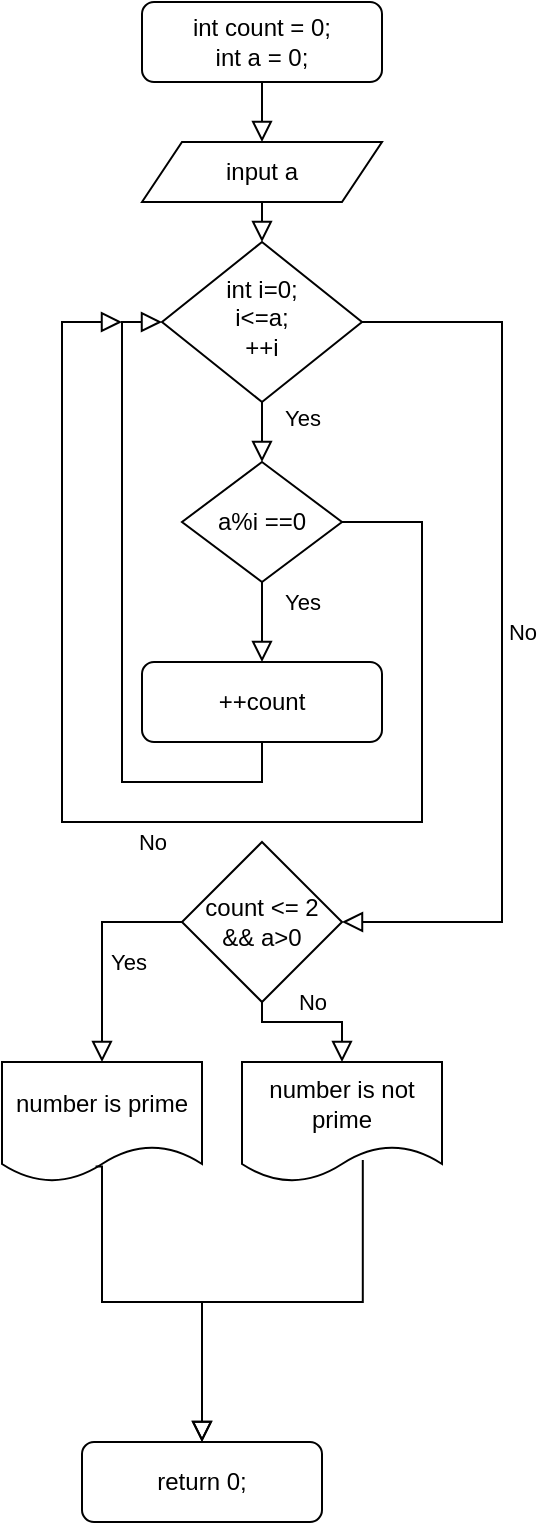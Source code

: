 <mxfile version="14.6.13" type="device"><diagram id="C5RBs43oDa-KdzZeNtuy" name="Page-1"><mxGraphModel dx="1024" dy="592" grid="1" gridSize="10" guides="1" tooltips="1" connect="1" arrows="1" fold="1" page="1" pageScale="1" pageWidth="827" pageHeight="1169" math="0" shadow="0"><root><mxCell id="WIyWlLk6GJQsqaUBKTNV-0"/><mxCell id="WIyWlLk6GJQsqaUBKTNV-1" parent="WIyWlLk6GJQsqaUBKTNV-0"/><mxCell id="WIyWlLk6GJQsqaUBKTNV-2" value="" style="rounded=0;html=1;jettySize=auto;orthogonalLoop=1;fontSize=11;endArrow=block;endFill=0;endSize=8;strokeWidth=1;shadow=0;labelBackgroundColor=none;edgeStyle=orthogonalEdgeStyle;" parent="WIyWlLk6GJQsqaUBKTNV-1" source="WIyWlLk6GJQsqaUBKTNV-3" edge="1"><mxGeometry relative="1" as="geometry"><mxPoint x="220" y="80" as="targetPoint"/></mxGeometry></mxCell><mxCell id="WIyWlLk6GJQsqaUBKTNV-3" value="int count = 0;&lt;br&gt;int a = 0;" style="rounded=1;whiteSpace=wrap;html=1;fontSize=12;glass=0;strokeWidth=1;shadow=0;" parent="WIyWlLk6GJQsqaUBKTNV-1" vertex="1"><mxGeometry x="160" y="10" width="120" height="40" as="geometry"/></mxCell><mxCell id="WIyWlLk6GJQsqaUBKTNV-4" value="Yes" style="rounded=0;html=1;jettySize=auto;orthogonalLoop=1;fontSize=11;endArrow=block;endFill=0;endSize=8;strokeWidth=1;shadow=0;labelBackgroundColor=none;edgeStyle=orthogonalEdgeStyle;" parent="WIyWlLk6GJQsqaUBKTNV-1" source="WIyWlLk6GJQsqaUBKTNV-6" edge="1"><mxGeometry x="-0.5" y="20" relative="1" as="geometry"><mxPoint as="offset"/><mxPoint x="220" y="240" as="targetPoint"/></mxGeometry></mxCell><mxCell id="WIyWlLk6GJQsqaUBKTNV-5" value="No" style="edgeStyle=orthogonalEdgeStyle;rounded=0;html=1;jettySize=auto;orthogonalLoop=1;fontSize=11;endArrow=block;endFill=0;endSize=8;strokeWidth=1;shadow=0;labelBackgroundColor=none;entryX=1;entryY=0.5;entryDx=0;entryDy=0;exitX=1;exitY=0.5;exitDx=0;exitDy=0;" parent="WIyWlLk6GJQsqaUBKTNV-1" source="WIyWlLk6GJQsqaUBKTNV-6" target="KxnNq3x6JXRPOM-xng2e-14" edge="1"><mxGeometry y="10" relative="1" as="geometry"><mxPoint as="offset"/><mxPoint x="340" y="310" as="targetPoint"/><Array as="points"><mxPoint x="340" y="170"/><mxPoint x="340" y="470"/></Array></mxGeometry></mxCell><mxCell id="WIyWlLk6GJQsqaUBKTNV-6" value="int i=0; &lt;br&gt;i&amp;lt;=a; &lt;br&gt;++i" style="rhombus;whiteSpace=wrap;html=1;shadow=0;fontFamily=Helvetica;fontSize=12;align=center;strokeWidth=1;spacing=6;spacingTop=-4;" parent="WIyWlLk6GJQsqaUBKTNV-1" vertex="1"><mxGeometry x="170" y="130" width="100" height="80" as="geometry"/></mxCell><mxCell id="WIyWlLk6GJQsqaUBKTNV-11" value="return 0;" style="rounded=1;whiteSpace=wrap;html=1;fontSize=12;glass=0;strokeWidth=1;shadow=0;" parent="WIyWlLk6GJQsqaUBKTNV-1" vertex="1"><mxGeometry x="130" y="730" width="120" height="40" as="geometry"/></mxCell><mxCell id="WIyWlLk6GJQsqaUBKTNV-12" value="++count" style="rounded=1;whiteSpace=wrap;html=1;fontSize=12;glass=0;strokeWidth=1;shadow=0;" parent="WIyWlLk6GJQsqaUBKTNV-1" vertex="1"><mxGeometry x="160" y="340" width="120" height="40" as="geometry"/></mxCell><mxCell id="KxnNq3x6JXRPOM-xng2e-1" value="" style="rounded=0;html=1;jettySize=auto;orthogonalLoop=1;fontSize=11;endArrow=block;endFill=0;endSize=8;strokeWidth=1;shadow=0;labelBackgroundColor=none;edgeStyle=orthogonalEdgeStyle;exitX=0.5;exitY=1;exitDx=0;exitDy=0;entryX=0;entryY=0.5;entryDx=0;entryDy=0;" edge="1" parent="WIyWlLk6GJQsqaUBKTNV-1" source="WIyWlLk6GJQsqaUBKTNV-12" target="WIyWlLk6GJQsqaUBKTNV-6"><mxGeometry relative="1" as="geometry"><mxPoint x="50" y="310" as="sourcePoint"/><mxPoint x="50" y="350" as="targetPoint"/></mxGeometry></mxCell><mxCell id="KxnNq3x6JXRPOM-xng2e-3" value="number is not prime" style="shape=document;whiteSpace=wrap;html=1;boundedLbl=1;" vertex="1" parent="WIyWlLk6GJQsqaUBKTNV-1"><mxGeometry x="210" y="540" width="100" height="60" as="geometry"/></mxCell><mxCell id="KxnNq3x6JXRPOM-xng2e-5" value="" style="rounded=0;html=1;jettySize=auto;orthogonalLoop=1;fontSize=11;endArrow=block;endFill=0;endSize=8;strokeWidth=1;shadow=0;labelBackgroundColor=none;edgeStyle=orthogonalEdgeStyle;entryX=0.5;entryY=0;entryDx=0;entryDy=0;exitX=0.604;exitY=0.817;exitDx=0;exitDy=0;exitPerimeter=0;" edge="1" parent="WIyWlLk6GJQsqaUBKTNV-1" source="KxnNq3x6JXRPOM-xng2e-3" target="WIyWlLk6GJQsqaUBKTNV-11"><mxGeometry relative="1" as="geometry"><mxPoint x="270" y="600" as="sourcePoint"/><mxPoint x="218" y="430" as="targetPoint"/><Array as="points"><mxPoint x="270" y="660"/><mxPoint x="190" y="660"/></Array></mxGeometry></mxCell><mxCell id="KxnNq3x6JXRPOM-xng2e-6" value="input a" style="shape=parallelogram;perimeter=parallelogramPerimeter;whiteSpace=wrap;html=1;fixedSize=1;" vertex="1" parent="WIyWlLk6GJQsqaUBKTNV-1"><mxGeometry x="160" y="80" width="120" height="30" as="geometry"/></mxCell><mxCell id="KxnNq3x6JXRPOM-xng2e-9" value="" style="rounded=0;html=1;jettySize=auto;orthogonalLoop=1;fontSize=11;endArrow=block;endFill=0;endSize=8;strokeWidth=1;shadow=0;labelBackgroundColor=none;edgeStyle=orthogonalEdgeStyle;exitX=0.5;exitY=1;exitDx=0;exitDy=0;entryX=0.5;entryY=0;entryDx=0;entryDy=0;" edge="1" parent="WIyWlLk6GJQsqaUBKTNV-1" source="KxnNq3x6JXRPOM-xng2e-6" target="WIyWlLk6GJQsqaUBKTNV-6"><mxGeometry relative="1" as="geometry"><mxPoint x="420" y="110" as="sourcePoint"/><mxPoint x="420" y="140" as="targetPoint"/><Array as="points"><mxPoint x="220" y="120"/><mxPoint x="220" y="120"/></Array></mxGeometry></mxCell><mxCell id="KxnNq3x6JXRPOM-xng2e-10" value="a%i ==0" style="rhombus;whiteSpace=wrap;html=1;" vertex="1" parent="WIyWlLk6GJQsqaUBKTNV-1"><mxGeometry x="180" y="240" width="80" height="60" as="geometry"/></mxCell><mxCell id="KxnNq3x6JXRPOM-xng2e-12" value="Yes" style="rounded=0;html=1;jettySize=auto;orthogonalLoop=1;fontSize=11;endArrow=block;endFill=0;endSize=8;strokeWidth=1;shadow=0;labelBackgroundColor=none;edgeStyle=orthogonalEdgeStyle;exitX=0.5;exitY=1;exitDx=0;exitDy=0;entryX=0.5;entryY=0;entryDx=0;entryDy=0;" edge="1" parent="WIyWlLk6GJQsqaUBKTNV-1" source="KxnNq3x6JXRPOM-xng2e-10" target="WIyWlLk6GJQsqaUBKTNV-12"><mxGeometry x="-0.5" y="20" relative="1" as="geometry"><mxPoint as="offset"/><mxPoint x="220" y="320" as="sourcePoint"/><mxPoint x="220" y="330" as="targetPoint"/></mxGeometry></mxCell><mxCell id="KxnNq3x6JXRPOM-xng2e-13" value="No" style="edgeStyle=orthogonalEdgeStyle;rounded=0;html=1;jettySize=auto;orthogonalLoop=1;fontSize=11;endArrow=block;endFill=0;endSize=8;strokeWidth=1;shadow=0;labelBackgroundColor=none;exitX=1;exitY=0.5;exitDx=0;exitDy=0;" edge="1" parent="WIyWlLk6GJQsqaUBKTNV-1" source="KxnNq3x6JXRPOM-xng2e-10"><mxGeometry y="10" relative="1" as="geometry"><mxPoint as="offset"/><mxPoint x="270" y="270" as="sourcePoint"/><mxPoint x="150" y="170" as="targetPoint"/><Array as="points"><mxPoint x="300" y="270"/><mxPoint x="300" y="420"/><mxPoint x="120" y="420"/><mxPoint x="120" y="170"/></Array></mxGeometry></mxCell><mxCell id="KxnNq3x6JXRPOM-xng2e-14" value="count &amp;lt;= 2 &lt;br&gt;&amp;amp;&amp;amp; a&amp;gt;0" style="rhombus;whiteSpace=wrap;html=1;" vertex="1" parent="WIyWlLk6GJQsqaUBKTNV-1"><mxGeometry x="180" y="430" width="80" height="80" as="geometry"/></mxCell><mxCell id="KxnNq3x6JXRPOM-xng2e-17" value="Yes" style="rounded=0;html=1;jettySize=auto;orthogonalLoop=1;fontSize=11;endArrow=block;endFill=0;endSize=8;strokeWidth=1;shadow=0;labelBackgroundColor=none;edgeStyle=orthogonalEdgeStyle;exitX=0;exitY=0.5;exitDx=0;exitDy=0;entryX=0.5;entryY=0;entryDx=0;entryDy=0;" edge="1" parent="WIyWlLk6GJQsqaUBKTNV-1" source="KxnNq3x6JXRPOM-xng2e-14" target="KxnNq3x6JXRPOM-xng2e-18"><mxGeometry x="-0.5" y="20" relative="1" as="geometry"><mxPoint as="offset"/><mxPoint x="220" y="530" as="sourcePoint"/><mxPoint x="220" y="540" as="targetPoint"/></mxGeometry></mxCell><mxCell id="KxnNq3x6JXRPOM-xng2e-18" value="number is prime" style="shape=document;whiteSpace=wrap;html=1;boundedLbl=1;" vertex="1" parent="WIyWlLk6GJQsqaUBKTNV-1"><mxGeometry x="90" y="540" width="100" height="60" as="geometry"/></mxCell><mxCell id="KxnNq3x6JXRPOM-xng2e-19" value="No" style="edgeStyle=orthogonalEdgeStyle;rounded=0;html=1;jettySize=auto;orthogonalLoop=1;fontSize=11;endArrow=block;endFill=0;endSize=8;strokeWidth=1;shadow=0;labelBackgroundColor=none;entryX=0.5;entryY=0;entryDx=0;entryDy=0;exitX=0.5;exitY=1;exitDx=0;exitDy=0;" edge="1" parent="WIyWlLk6GJQsqaUBKTNV-1" source="KxnNq3x6JXRPOM-xng2e-14" target="KxnNq3x6JXRPOM-xng2e-3"><mxGeometry y="10" relative="1" as="geometry"><mxPoint as="offset"/><mxPoint x="250" y="530" as="sourcePoint"/><mxPoint x="240" y="830" as="targetPoint"/><Array as="points"><mxPoint x="220" y="520"/><mxPoint x="260" y="520"/></Array></mxGeometry></mxCell><mxCell id="KxnNq3x6JXRPOM-xng2e-21" value="" style="rounded=0;html=1;jettySize=auto;orthogonalLoop=1;fontSize=11;endArrow=block;endFill=0;endSize=8;strokeWidth=1;shadow=0;labelBackgroundColor=none;edgeStyle=orthogonalEdgeStyle;entryX=0.5;entryY=0;entryDx=0;entryDy=0;exitX=0.468;exitY=0.87;exitDx=0;exitDy=0;exitPerimeter=0;" edge="1" parent="WIyWlLk6GJQsqaUBKTNV-1" source="KxnNq3x6JXRPOM-xng2e-18" target="WIyWlLk6GJQsqaUBKTNV-11"><mxGeometry relative="1" as="geometry"><mxPoint x="140" y="670" as="sourcePoint"/><mxPoint x="59.6" y="810.98" as="targetPoint"/><Array as="points"><mxPoint x="140" y="592"/><mxPoint x="140" y="660"/><mxPoint x="190" y="660"/></Array></mxGeometry></mxCell></root></mxGraphModel></diagram></mxfile>